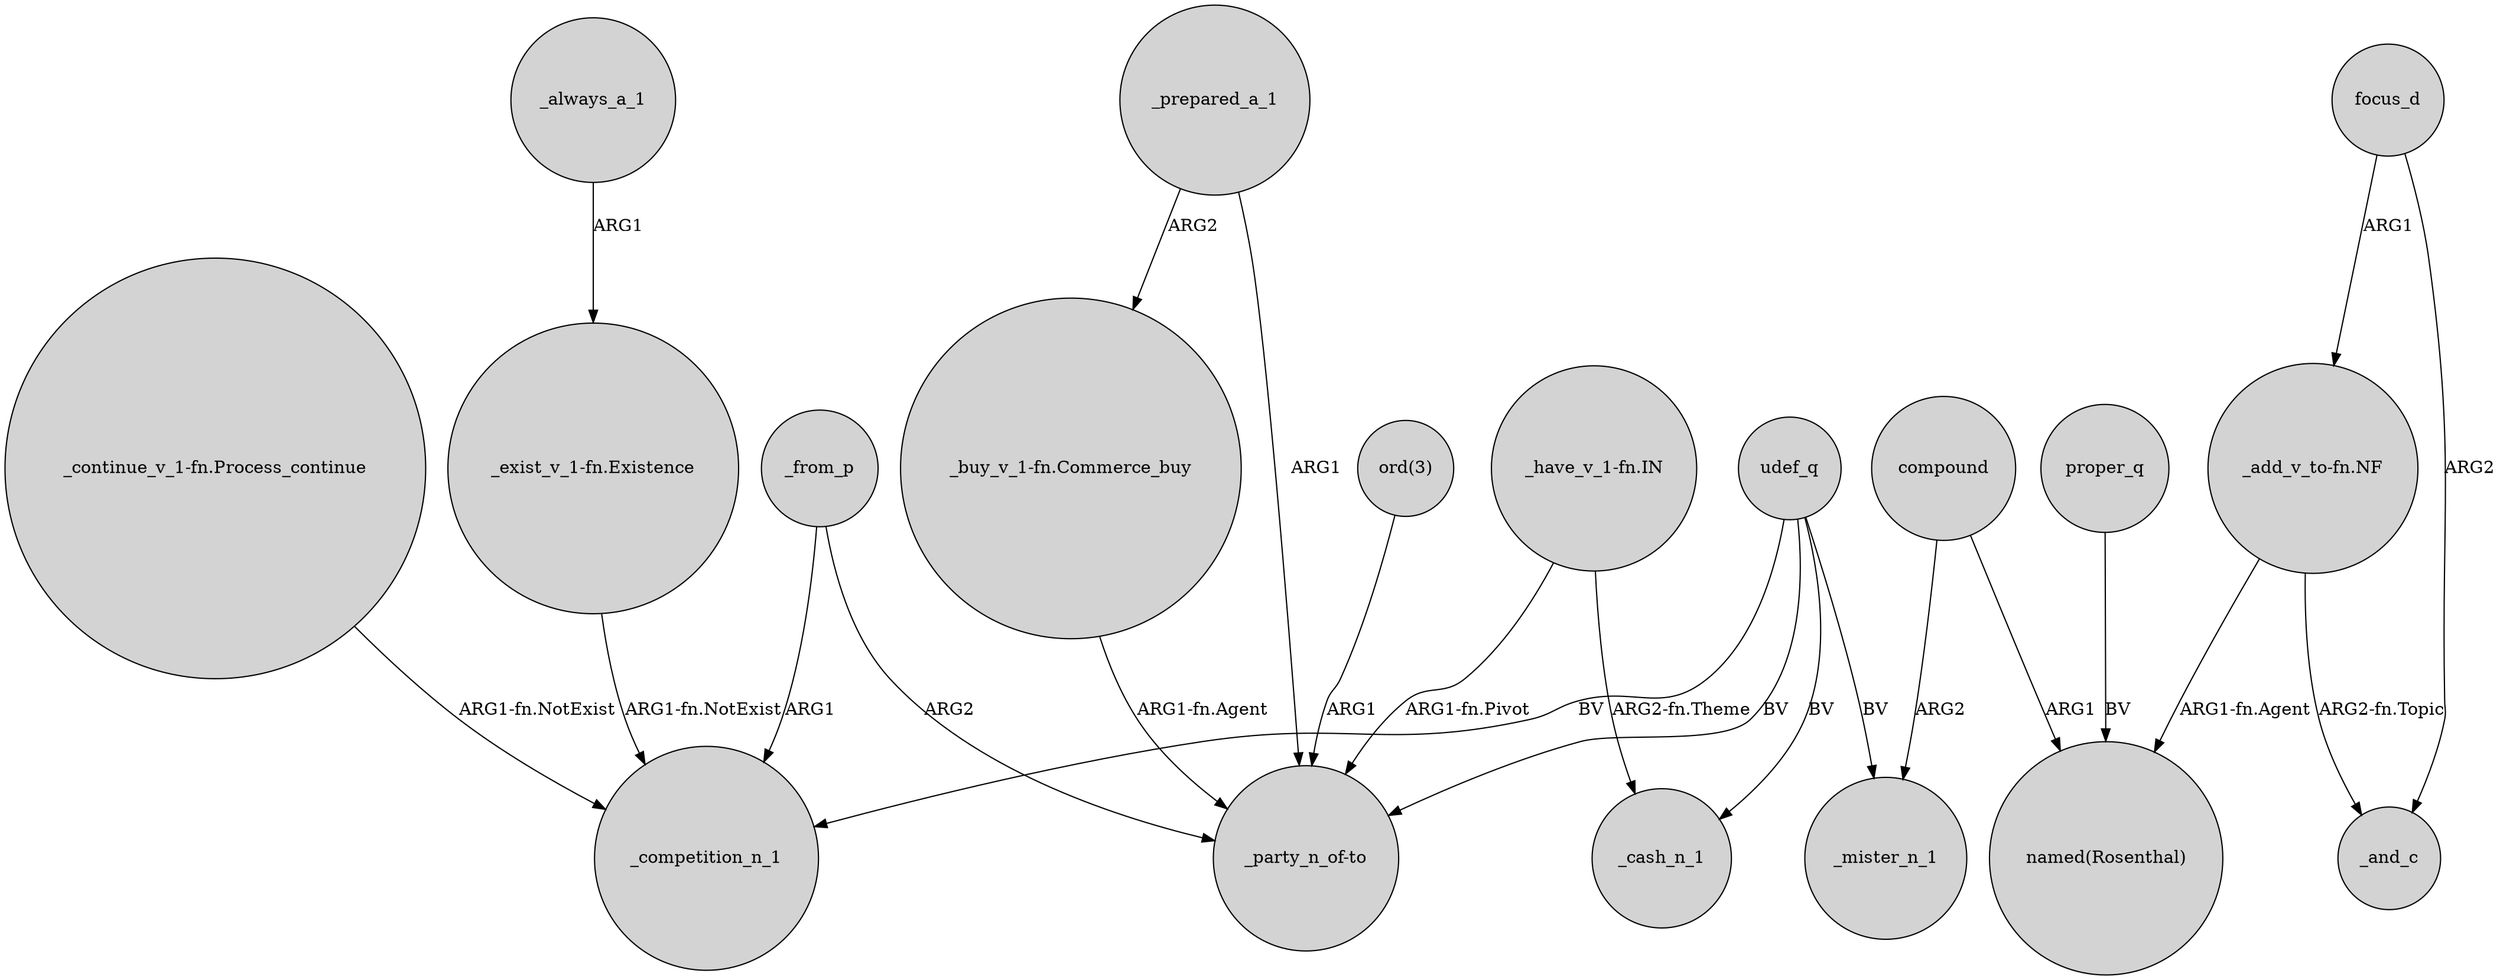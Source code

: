 digraph {
	node [shape=circle style=filled]
	"_continue_v_1-fn.Process_continue" -> _competition_n_1 [label="ARG1-fn.NotExist"]
	udef_q -> _competition_n_1 [label=BV]
	proper_q -> "named(Rosenthal)" [label=BV]
	"_buy_v_1-fn.Commerce_buy" -> "_party_n_of-to" [label="ARG1-fn.Agent"]
	udef_q -> _cash_n_1 [label=BV]
	compound -> _mister_n_1 [label=ARG2]
	"_exist_v_1-fn.Existence" -> _competition_n_1 [label="ARG1-fn.NotExist"]
	_from_p -> "_party_n_of-to" [label=ARG2]
	_prepared_a_1 -> "_buy_v_1-fn.Commerce_buy" [label=ARG2]
	udef_q -> "_party_n_of-to" [label=BV]
	udef_q -> _mister_n_1 [label=BV]
	"_have_v_1-fn.IN" -> _cash_n_1 [label="ARG2-fn.Theme"]
	compound -> "named(Rosenthal)" [label=ARG1]
	focus_d -> _and_c [label=ARG2]
	_from_p -> _competition_n_1 [label=ARG1]
	"_have_v_1-fn.IN" -> "_party_n_of-to" [label="ARG1-fn.Pivot"]
	"ord(3)" -> "_party_n_of-to" [label=ARG1]
	"_add_v_to-fn.NF" -> "named(Rosenthal)" [label="ARG1-fn.Agent"]
	focus_d -> "_add_v_to-fn.NF" [label=ARG1]
	"_add_v_to-fn.NF" -> _and_c [label="ARG2-fn.Topic"]
	_always_a_1 -> "_exist_v_1-fn.Existence" [label=ARG1]
	_prepared_a_1 -> "_party_n_of-to" [label=ARG1]
}
